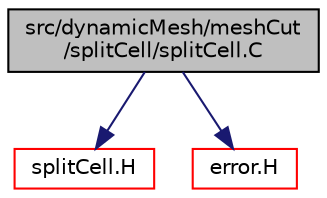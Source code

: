 digraph "src/dynamicMesh/meshCut/splitCell/splitCell.C"
{
  bgcolor="transparent";
  edge [fontname="Helvetica",fontsize="10",labelfontname="Helvetica",labelfontsize="10"];
  node [fontname="Helvetica",fontsize="10",shape=record];
  Node0 [label="src/dynamicMesh/meshCut\l/splitCell/splitCell.C",height=0.2,width=0.4,color="black", fillcolor="grey75", style="filled", fontcolor="black"];
  Node0 -> Node1 [color="midnightblue",fontsize="10",style="solid",fontname="Helvetica"];
  Node1 [label="splitCell.H",height=0.2,width=0.4,color="red",URL="$a00554.html"];
  Node0 -> Node23 [color="midnightblue",fontsize="10",style="solid",fontname="Helvetica"];
  Node23 [label="error.H",height=0.2,width=0.4,color="red",URL="$a09629.html"];
}
